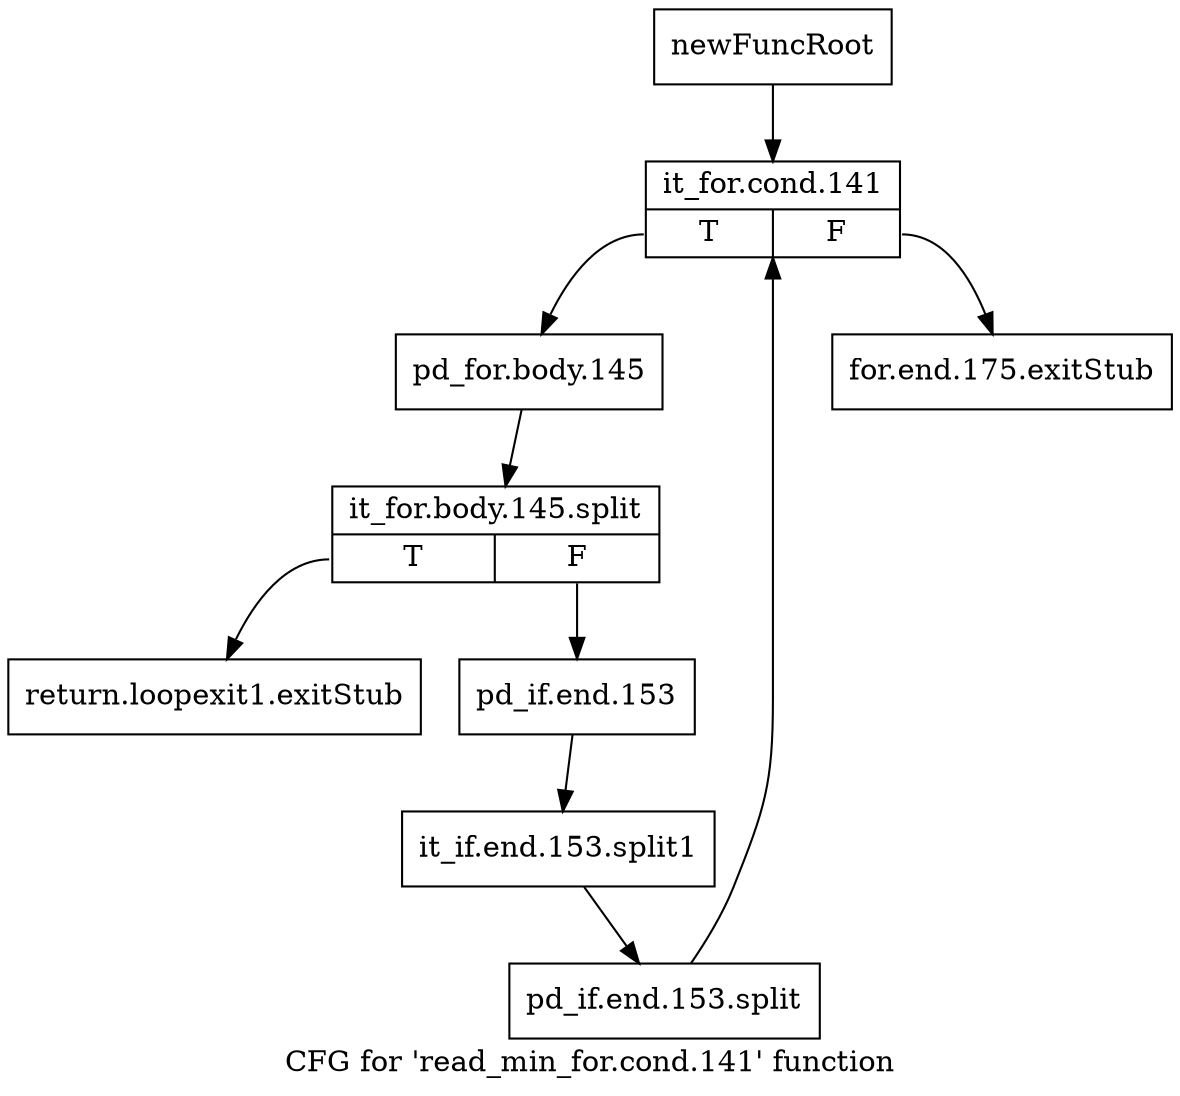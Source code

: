 digraph "CFG for 'read_min_for.cond.141' function" {
	label="CFG for 'read_min_for.cond.141' function";

	Node0x1e08810 [shape=record,label="{newFuncRoot}"];
	Node0x1e08810 -> Node0x1e08900;
	Node0x1e08860 [shape=record,label="{for.end.175.exitStub}"];
	Node0x1e088b0 [shape=record,label="{return.loopexit1.exitStub}"];
	Node0x1e08900 [shape=record,label="{it_for.cond.141|{<s0>T|<s1>F}}"];
	Node0x1e08900:s0 -> Node0x1e08950;
	Node0x1e08900:s1 -> Node0x1e08860;
	Node0x1e08950 [shape=record,label="{pd_for.body.145}"];
	Node0x1e08950 -> Node0x1e8d120;
	Node0x1e8d120 [shape=record,label="{it_for.body.145.split|{<s0>T|<s1>F}}"];
	Node0x1e8d120:s0 -> Node0x1e088b0;
	Node0x1e8d120:s1 -> Node0x1e089a0;
	Node0x1e089a0 [shape=record,label="{pd_if.end.153}"];
	Node0x1e089a0 -> Node0x1e9d240;
	Node0x1e9d240 [shape=record,label="{it_if.end.153.split1}"];
	Node0x1e9d240 -> Node0x1e9d3f0;
	Node0x1e9d3f0 [shape=record,label="{pd_if.end.153.split}"];
	Node0x1e9d3f0 -> Node0x1e08900;
}
